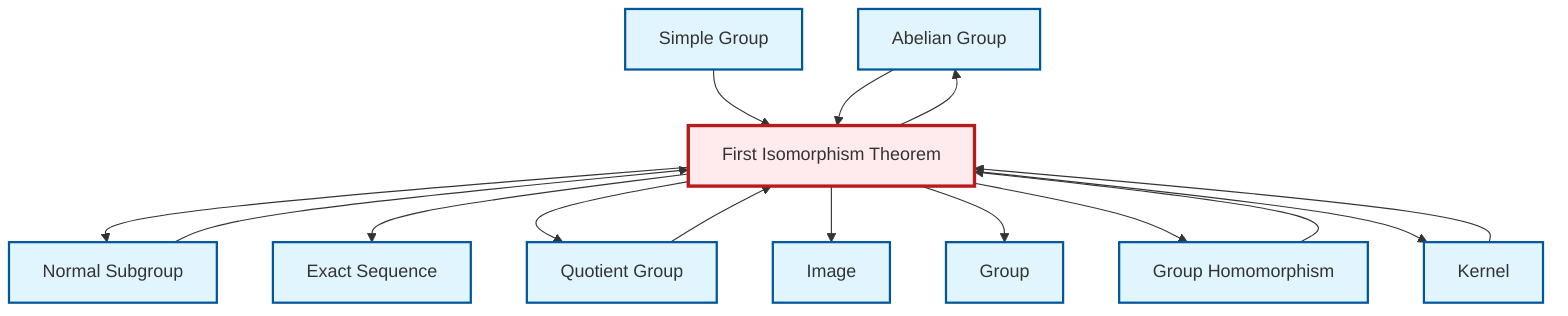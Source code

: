 graph TD
    classDef definition fill:#e1f5fe,stroke:#01579b,stroke-width:2px
    classDef theorem fill:#f3e5f5,stroke:#4a148c,stroke-width:2px
    classDef axiom fill:#fff3e0,stroke:#e65100,stroke-width:2px
    classDef example fill:#e8f5e9,stroke:#1b5e20,stroke-width:2px
    classDef current fill:#ffebee,stroke:#b71c1c,stroke-width:3px
    def-abelian-group["Abelian Group"]:::definition
    def-homomorphism["Group Homomorphism"]:::definition
    def-group["Group"]:::definition
    def-exact-sequence["Exact Sequence"]:::definition
    def-image["Image"]:::definition
    def-quotient-group["Quotient Group"]:::definition
    def-normal-subgroup["Normal Subgroup"]:::definition
    def-simple-group["Simple Group"]:::definition
    def-kernel["Kernel"]:::definition
    thm-first-isomorphism["First Isomorphism Theorem"]:::theorem
    def-quotient-group --> thm-first-isomorphism
    thm-first-isomorphism --> def-normal-subgroup
    def-kernel --> thm-first-isomorphism
    def-simple-group --> thm-first-isomorphism
    thm-first-isomorphism --> def-exact-sequence
    thm-first-isomorphism --> def-quotient-group
    def-abelian-group --> thm-first-isomorphism
    thm-first-isomorphism --> def-abelian-group
    def-homomorphism --> thm-first-isomorphism
    def-normal-subgroup --> thm-first-isomorphism
    thm-first-isomorphism --> def-image
    thm-first-isomorphism --> def-group
    thm-first-isomorphism --> def-homomorphism
    thm-first-isomorphism --> def-kernel
    class thm-first-isomorphism current